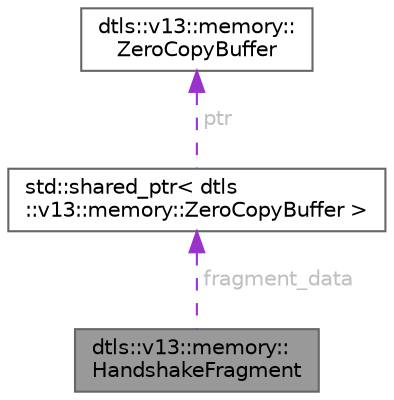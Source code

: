 digraph "dtls::v13::memory::HandshakeFragment"
{
 // LATEX_PDF_SIZE
  bgcolor="transparent";
  edge [fontname=Helvetica,fontsize=10,labelfontname=Helvetica,labelfontsize=10];
  node [fontname=Helvetica,fontsize=10,shape=box,height=0.2,width=0.4];
  Node1 [id="Node000001",label="dtls::v13::memory::\lHandshakeFragment",height=0.2,width=0.4,color="gray40", fillcolor="grey60", style="filled", fontcolor="black",tooltip="Optimized Handshake Message Buffering for DTLS v1.3."];
  Node2 -> Node1 [id="edge1_Node000001_Node000002",dir="back",color="darkorchid3",style="dashed",tooltip=" ",label=" fragment_data",fontcolor="grey" ];
  Node2 [id="Node000002",label="std::shared_ptr\< dtls\l::v13::memory::ZeroCopyBuffer \>",height=0.2,width=0.4,color="gray40", fillcolor="white", style="filled",tooltip=" "];
  Node3 -> Node2 [id="edge2_Node000002_Node000003",dir="back",color="darkorchid3",style="dashed",tooltip=" ",label=" ptr",fontcolor="grey" ];
  Node3 [id="Node000003",label="dtls::v13::memory::\lZeroCopyBuffer",height=0.2,width=0.4,color="gray40", fillcolor="white", style="filled",URL="$classdtls_1_1v13_1_1memory_1_1ZeroCopyBuffer.html",tooltip=" "];
}
